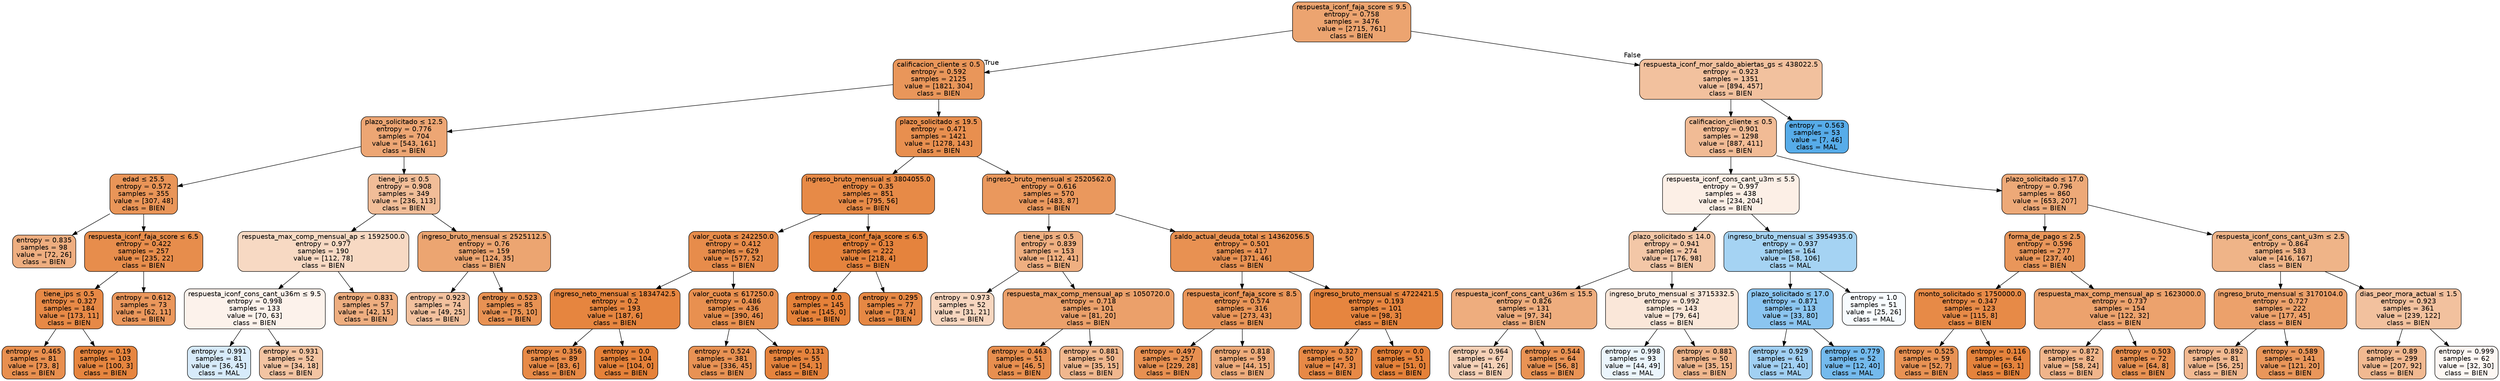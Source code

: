 digraph Tree {
node [shape=box, style="filled, rounded", color="black", fontname=helvetica] ;
edge [fontname=helvetica] ;
0 [label=<respuesta_iconf_faja_score &le; 9.5<br/>entropy = 0.758<br/>samples = 3476<br/>value = [2715, 761]<br/>class = BIEN>, fillcolor="#eca470"] ;
1 [label=<calificacion_cliente &le; 0.5<br/>entropy = 0.592<br/>samples = 2125<br/>value = [1821, 304]<br/>class = BIEN>, fillcolor="#e9965a"] ;
0 -> 1 [labeldistance=2.5, labelangle=45, headlabel="True"] ;
2 [label=<plazo_solicitado &le; 12.5<br/>entropy = 0.776<br/>samples = 704<br/>value = [543, 161]<br/>class = BIEN>, fillcolor="#eda674"] ;
1 -> 2 ;
3 [label=<edad &le; 25.5<br/>entropy = 0.572<br/>samples = 355<br/>value = [307, 48]<br/>class = BIEN>, fillcolor="#e99558"] ;
2 -> 3 ;
4 [label=<entropy = 0.835<br/>samples = 98<br/>value = [72, 26]<br/>class = BIEN>, fillcolor="#eeae80"] ;
3 -> 4 ;
5 [label=<respuesta_iconf_faja_score &le; 6.5<br/>entropy = 0.422<br/>samples = 257<br/>value = [235, 22]<br/>class = BIEN>, fillcolor="#e78d4c"] ;
3 -> 5 ;
6 [label=<tiene_ips &le; 0.5<br/>entropy = 0.327<br/>samples = 184<br/>value = [173, 11]<br/>class = BIEN>, fillcolor="#e78946"] ;
5 -> 6 ;
7 [label=<entropy = 0.465<br/>samples = 81<br/>value = [73, 8]<br/>class = BIEN>, fillcolor="#e88f4f"] ;
6 -> 7 ;
8 [label=<entropy = 0.19<br/>samples = 103<br/>value = [100, 3]<br/>class = BIEN>, fillcolor="#e6853f"] ;
6 -> 8 ;
9 [label=<entropy = 0.612<br/>samples = 73<br/>value = [62, 11]<br/>class = BIEN>, fillcolor="#ea975c"] ;
5 -> 9 ;
10 [label=<tiene_ips &le; 0.5<br/>entropy = 0.908<br/>samples = 349<br/>value = [236, 113]<br/>class = BIEN>, fillcolor="#f1bd98"] ;
2 -> 10 ;
11 [label=<respuesta_max_comp_mensual_ap &le; 1592500.0<br/>entropy = 0.977<br/>samples = 190<br/>value = [112, 78]<br/>class = BIEN>, fillcolor="#f7d9c3"] ;
10 -> 11 ;
12 [label=<respuesta_iconf_cons_cant_u36m &le; 9.5<br/>entropy = 0.998<br/>samples = 133<br/>value = [70, 63]<br/>class = BIEN>, fillcolor="#fcf2eb"] ;
11 -> 12 ;
13 [label=<entropy = 0.991<br/>samples = 81<br/>value = [36, 45]<br/>class = MAL>, fillcolor="#d7ebfa"] ;
12 -> 13 ;
14 [label=<entropy = 0.931<br/>samples = 52<br/>value = [34, 18]<br/>class = BIEN>, fillcolor="#f3c4a2"] ;
12 -> 14 ;
15 [label=<entropy = 0.831<br/>samples = 57<br/>value = [42, 15]<br/>class = BIEN>, fillcolor="#eeae80"] ;
11 -> 15 ;
16 [label=<ingreso_bruto_mensual &le; 2525112.5<br/>entropy = 0.76<br/>samples = 159<br/>value = [124, 35]<br/>class = BIEN>, fillcolor="#eca571"] ;
10 -> 16 ;
17 [label=<entropy = 0.923<br/>samples = 74<br/>value = [49, 25]<br/>class = BIEN>, fillcolor="#f2c19e"] ;
16 -> 17 ;
18 [label=<entropy = 0.523<br/>samples = 85<br/>value = [75, 10]<br/>class = BIEN>, fillcolor="#e89253"] ;
16 -> 18 ;
19 [label=<plazo_solicitado &le; 19.5<br/>entropy = 0.471<br/>samples = 1421<br/>value = [1278, 143]<br/>class = BIEN>, fillcolor="#e88f4f"] ;
1 -> 19 ;
20 [label=<ingreso_bruto_mensual &le; 3804055.0<br/>entropy = 0.35<br/>samples = 851<br/>value = [795, 56]<br/>class = BIEN>, fillcolor="#e78a47"] ;
19 -> 20 ;
21 [label=<valor_cuota &le; 242250.0<br/>entropy = 0.412<br/>samples = 629<br/>value = [577, 52]<br/>class = BIEN>, fillcolor="#e78c4b"] ;
20 -> 21 ;
22 [label=<ingreso_neto_mensual &le; 1834742.5<br/>entropy = 0.2<br/>samples = 193<br/>value = [187, 6]<br/>class = BIEN>, fillcolor="#e6853f"] ;
21 -> 22 ;
23 [label=<entropy = 0.356<br/>samples = 89<br/>value = [83, 6]<br/>class = BIEN>, fillcolor="#e78a47"] ;
22 -> 23 ;
24 [label=<entropy = 0.0<br/>samples = 104<br/>value = [104, 0]<br/>class = BIEN>, fillcolor="#e58139"] ;
22 -> 24 ;
25 [label=<valor_cuota &le; 617250.0<br/>entropy = 0.486<br/>samples = 436<br/>value = [390, 46]<br/>class = BIEN>, fillcolor="#e89050"] ;
21 -> 25 ;
26 [label=<entropy = 0.524<br/>samples = 381<br/>value = [336, 45]<br/>class = BIEN>, fillcolor="#e89254"] ;
25 -> 26 ;
27 [label=<entropy = 0.131<br/>samples = 55<br/>value = [54, 1]<br/>class = BIEN>, fillcolor="#e5833d"] ;
25 -> 27 ;
28 [label=<respuesta_iconf_faja_score &le; 6.5<br/>entropy = 0.13<br/>samples = 222<br/>value = [218, 4]<br/>class = BIEN>, fillcolor="#e5833d"] ;
20 -> 28 ;
29 [label=<entropy = 0.0<br/>samples = 145<br/>value = [145, 0]<br/>class = BIEN>, fillcolor="#e58139"] ;
28 -> 29 ;
30 [label=<entropy = 0.295<br/>samples = 77<br/>value = [73, 4]<br/>class = BIEN>, fillcolor="#e68844"] ;
28 -> 30 ;
31 [label=<ingreso_bruto_mensual &le; 2520562.0<br/>entropy = 0.616<br/>samples = 570<br/>value = [483, 87]<br/>class = BIEN>, fillcolor="#ea985d"] ;
19 -> 31 ;
32 [label=<tiene_ips &le; 0.5<br/>entropy = 0.839<br/>samples = 153<br/>value = [112, 41]<br/>class = BIEN>, fillcolor="#efaf81"] ;
31 -> 32 ;
33 [label=<entropy = 0.973<br/>samples = 52<br/>value = [31, 21]<br/>class = BIEN>, fillcolor="#f7d6bf"] ;
32 -> 33 ;
34 [label=<respuesta_max_comp_mensual_ap &le; 1050720.0<br/>entropy = 0.718<br/>samples = 101<br/>value = [81, 20]<br/>class = BIEN>, fillcolor="#eba06a"] ;
32 -> 34 ;
35 [label=<entropy = 0.463<br/>samples = 51<br/>value = [46, 5]<br/>class = BIEN>, fillcolor="#e88f4f"] ;
34 -> 35 ;
36 [label=<entropy = 0.881<br/>samples = 50<br/>value = [35, 15]<br/>class = BIEN>, fillcolor="#f0b78e"] ;
34 -> 36 ;
37 [label=<saldo_actual_deuda_total &le; 14362056.5<br/>entropy = 0.501<br/>samples = 417<br/>value = [371, 46]<br/>class = BIEN>, fillcolor="#e89152"] ;
31 -> 37 ;
38 [label=<respuesta_iconf_faja_score &le; 8.5<br/>entropy = 0.574<br/>samples = 316<br/>value = [273, 43]<br/>class = BIEN>, fillcolor="#e99558"] ;
37 -> 38 ;
39 [label=<entropy = 0.497<br/>samples = 257<br/>value = [229, 28]<br/>class = BIEN>, fillcolor="#e89051"] ;
38 -> 39 ;
40 [label=<entropy = 0.818<br/>samples = 59<br/>value = [44, 15]<br/>class = BIEN>, fillcolor="#eeac7c"] ;
38 -> 40 ;
41 [label=<ingreso_bruto_mensual &le; 4722421.5<br/>entropy = 0.193<br/>samples = 101<br/>value = [98, 3]<br/>class = BIEN>, fillcolor="#e6853f"] ;
37 -> 41 ;
42 [label=<entropy = 0.327<br/>samples = 50<br/>value = [47, 3]<br/>class = BIEN>, fillcolor="#e78946"] ;
41 -> 42 ;
43 [label=<entropy = 0.0<br/>samples = 51<br/>value = [51, 0]<br/>class = BIEN>, fillcolor="#e58139"] ;
41 -> 43 ;
44 [label=<respuesta_iconf_mor_saldo_abiertas_gs &le; 438022.5<br/>entropy = 0.923<br/>samples = 1351<br/>value = [894, 457]<br/>class = BIEN>, fillcolor="#f2c19e"] ;
0 -> 44 [labeldistance=2.5, labelangle=-45, headlabel="False"] ;
45 [label=<calificacion_cliente &le; 0.5<br/>entropy = 0.901<br/>samples = 1298<br/>value = [887, 411]<br/>class = BIEN>, fillcolor="#f1bb95"] ;
44 -> 45 ;
46 [label=<respuesta_iconf_cons_cant_u3m &le; 5.5<br/>entropy = 0.997<br/>samples = 438<br/>value = [234, 204]<br/>class = BIEN>, fillcolor="#fcefe6"] ;
45 -> 46 ;
47 [label=<plazo_solicitado &le; 14.0<br/>entropy = 0.941<br/>samples = 274<br/>value = [176, 98]<br/>class = BIEN>, fillcolor="#f3c7a7"] ;
46 -> 47 ;
48 [label=<respuesta_iconf_cons_cant_u36m &le; 15.5<br/>entropy = 0.826<br/>samples = 131<br/>value = [97, 34]<br/>class = BIEN>, fillcolor="#eead7e"] ;
47 -> 48 ;
49 [label=<entropy = 0.964<br/>samples = 67<br/>value = [41, 26]<br/>class = BIEN>, fillcolor="#f5d1b7"] ;
48 -> 49 ;
50 [label=<entropy = 0.544<br/>samples = 64<br/>value = [56, 8]<br/>class = BIEN>, fillcolor="#e99355"] ;
48 -> 50 ;
51 [label=<ingreso_bruto_mensual &le; 3715332.5<br/>entropy = 0.992<br/>samples = 143<br/>value = [79, 64]<br/>class = BIEN>, fillcolor="#fae7d9"] ;
47 -> 51 ;
52 [label=<entropy = 0.998<br/>samples = 93<br/>value = [44, 49]<br/>class = MAL>, fillcolor="#ebf5fc"] ;
51 -> 52 ;
53 [label=<entropy = 0.881<br/>samples = 50<br/>value = [35, 15]<br/>class = BIEN>, fillcolor="#f0b78e"] ;
51 -> 53 ;
54 [label=<ingreso_bruto_mensual &le; 3954935.0<br/>entropy = 0.937<br/>samples = 164<br/>value = [58, 106]<br/>class = MAL>, fillcolor="#a5d3f3"] ;
46 -> 54 ;
55 [label=<plazo_solicitado &le; 17.0<br/>entropy = 0.871<br/>samples = 113<br/>value = [33, 80]<br/>class = MAL>, fillcolor="#8bc5f0"] ;
54 -> 55 ;
56 [label=<entropy = 0.929<br/>samples = 61<br/>value = [21, 40]<br/>class = MAL>, fillcolor="#a1d0f3"] ;
55 -> 56 ;
57 [label=<entropy = 0.779<br/>samples = 52<br/>value = [12, 40]<br/>class = MAL>, fillcolor="#74baed"] ;
55 -> 57 ;
58 [label=<entropy = 1.0<br/>samples = 51<br/>value = [25, 26]<br/>class = MAL>, fillcolor="#f7fbfe"] ;
54 -> 58 ;
59 [label=<plazo_solicitado &le; 17.0<br/>entropy = 0.796<br/>samples = 860<br/>value = [653, 207]<br/>class = BIEN>, fillcolor="#eda978"] ;
45 -> 59 ;
60 [label=<forma_de_pago &le; 2.5<br/>entropy = 0.596<br/>samples = 277<br/>value = [237, 40]<br/>class = BIEN>, fillcolor="#e9965a"] ;
59 -> 60 ;
61 [label=<monto_solicitado &le; 1750000.0<br/>entropy = 0.347<br/>samples = 123<br/>value = [115, 8]<br/>class = BIEN>, fillcolor="#e78a47"] ;
60 -> 61 ;
62 [label=<entropy = 0.525<br/>samples = 59<br/>value = [52, 7]<br/>class = BIEN>, fillcolor="#e89254"] ;
61 -> 62 ;
63 [label=<entropy = 0.116<br/>samples = 64<br/>value = [63, 1]<br/>class = BIEN>, fillcolor="#e5833c"] ;
61 -> 63 ;
64 [label=<respuesta_max_comp_mensual_ap &le; 1623000.0<br/>entropy = 0.737<br/>samples = 154<br/>value = [122, 32]<br/>class = BIEN>, fillcolor="#eca26d"] ;
60 -> 64 ;
65 [label=<entropy = 0.872<br/>samples = 82<br/>value = [58, 24]<br/>class = BIEN>, fillcolor="#f0b58b"] ;
64 -> 65 ;
66 [label=<entropy = 0.503<br/>samples = 72<br/>value = [64, 8]<br/>class = BIEN>, fillcolor="#e89152"] ;
64 -> 66 ;
67 [label=<respuesta_iconf_cons_cant_u3m &le; 2.5<br/>entropy = 0.864<br/>samples = 583<br/>value = [416, 167]<br/>class = BIEN>, fillcolor="#efb488"] ;
59 -> 67 ;
68 [label=<ingreso_bruto_mensual &le; 3170104.0<br/>entropy = 0.727<br/>samples = 222<br/>value = [177, 45]<br/>class = BIEN>, fillcolor="#eca16b"] ;
67 -> 68 ;
69 [label=<entropy = 0.892<br/>samples = 81<br/>value = [56, 25]<br/>class = BIEN>, fillcolor="#f1b991"] ;
68 -> 69 ;
70 [label=<entropy = 0.589<br/>samples = 141<br/>value = [121, 20]<br/>class = BIEN>, fillcolor="#e9965a"] ;
68 -> 70 ;
71 [label=<dias_peor_mora_actual &le; 1.5<br/>entropy = 0.923<br/>samples = 361<br/>value = [239, 122]<br/>class = BIEN>, fillcolor="#f2c19e"] ;
67 -> 71 ;
72 [label=<entropy = 0.89<br/>samples = 299<br/>value = [207, 92]<br/>class = BIEN>, fillcolor="#f1b991"] ;
71 -> 72 ;
73 [label=<entropy = 0.999<br/>samples = 62<br/>value = [32, 30]<br/>class = BIEN>, fillcolor="#fdf7f3"] ;
71 -> 73 ;
74 [label=<entropy = 0.563<br/>samples = 53<br/>value = [7, 46]<br/>class = MAL>, fillcolor="#57ace9"] ;
44 -> 74 ;
}